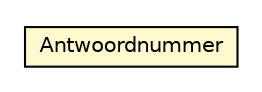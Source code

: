 #!/usr/local/bin/dot
#
# Class diagram 
# Generated by UMLGraph version R5_6-24-gf6e263 (http://www.umlgraph.org/)
#

digraph G {
	edge [fontname="Helvetica",fontsize=10,labelfontname="Helvetica",labelfontsize=10];
	node [fontname="Helvetica",fontsize=10,shape=plaintext];
	nodesep=0.25;
	ranksep=0.5;
	// nl.egem.stuf.sector.bg._0204.ADRFund.Antwoordnummer
	c11431 [label=<<table title="nl.egem.stuf.sector.bg._0204.ADRFund.Antwoordnummer" border="0" cellborder="1" cellspacing="0" cellpadding="2" port="p" bgcolor="lemonChiffon" href="./ADRFund.Antwoordnummer.html">
		<tr><td><table border="0" cellspacing="0" cellpadding="1">
<tr><td align="center" balign="center"> Antwoordnummer </td></tr>
		</table></td></tr>
		</table>>, URL="./ADRFund.Antwoordnummer.html", fontname="Helvetica", fontcolor="black", fontsize=10.0];
}

